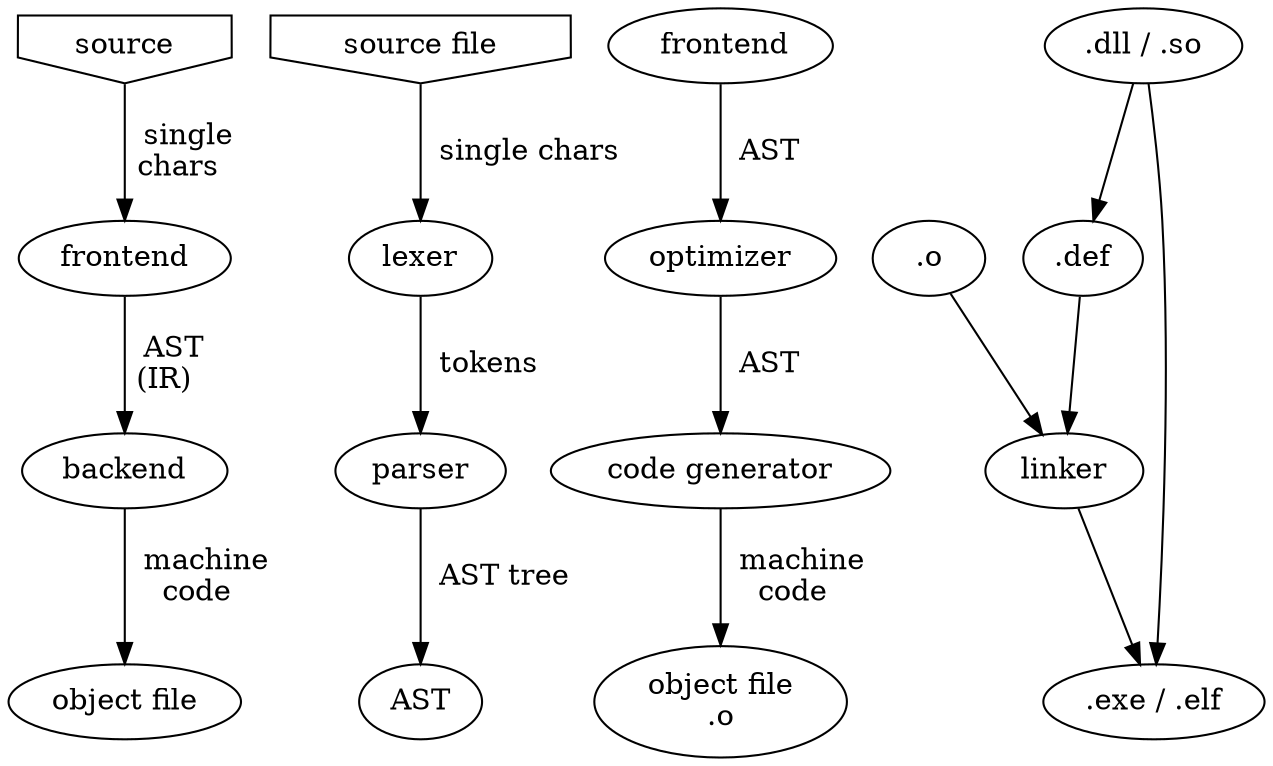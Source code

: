 digraph {

subgraph {
source [shape=invhouse];
source -> frontend [label="  single\lchars"];
frontend -> backend [label="  AST\l(IR)"];
backend -> "object file" [label="  machine\lcode"];
}

subgraph frontend { label=frontend; 

"source file" [shape=invhouse];
"source file" -> lexer [label="  single chars"];
lexer -> parser [label="  tokens"];
parser -> "AST" [label="  AST tree"]; 
}

subgraph backend { label=backend;

" frontend" -> optimizer -> "code generator" [label="  AST"];
"code generator" -> "object file\l.o" [label="  machine\lcode"];
 
}

subgraph { label=linker;
".o" -> linker;
".dll / .so" -> ".def" -> linker;
linker -> ".exe / .elf";
".dll / .so" -> ".exe / .elf";
}

}